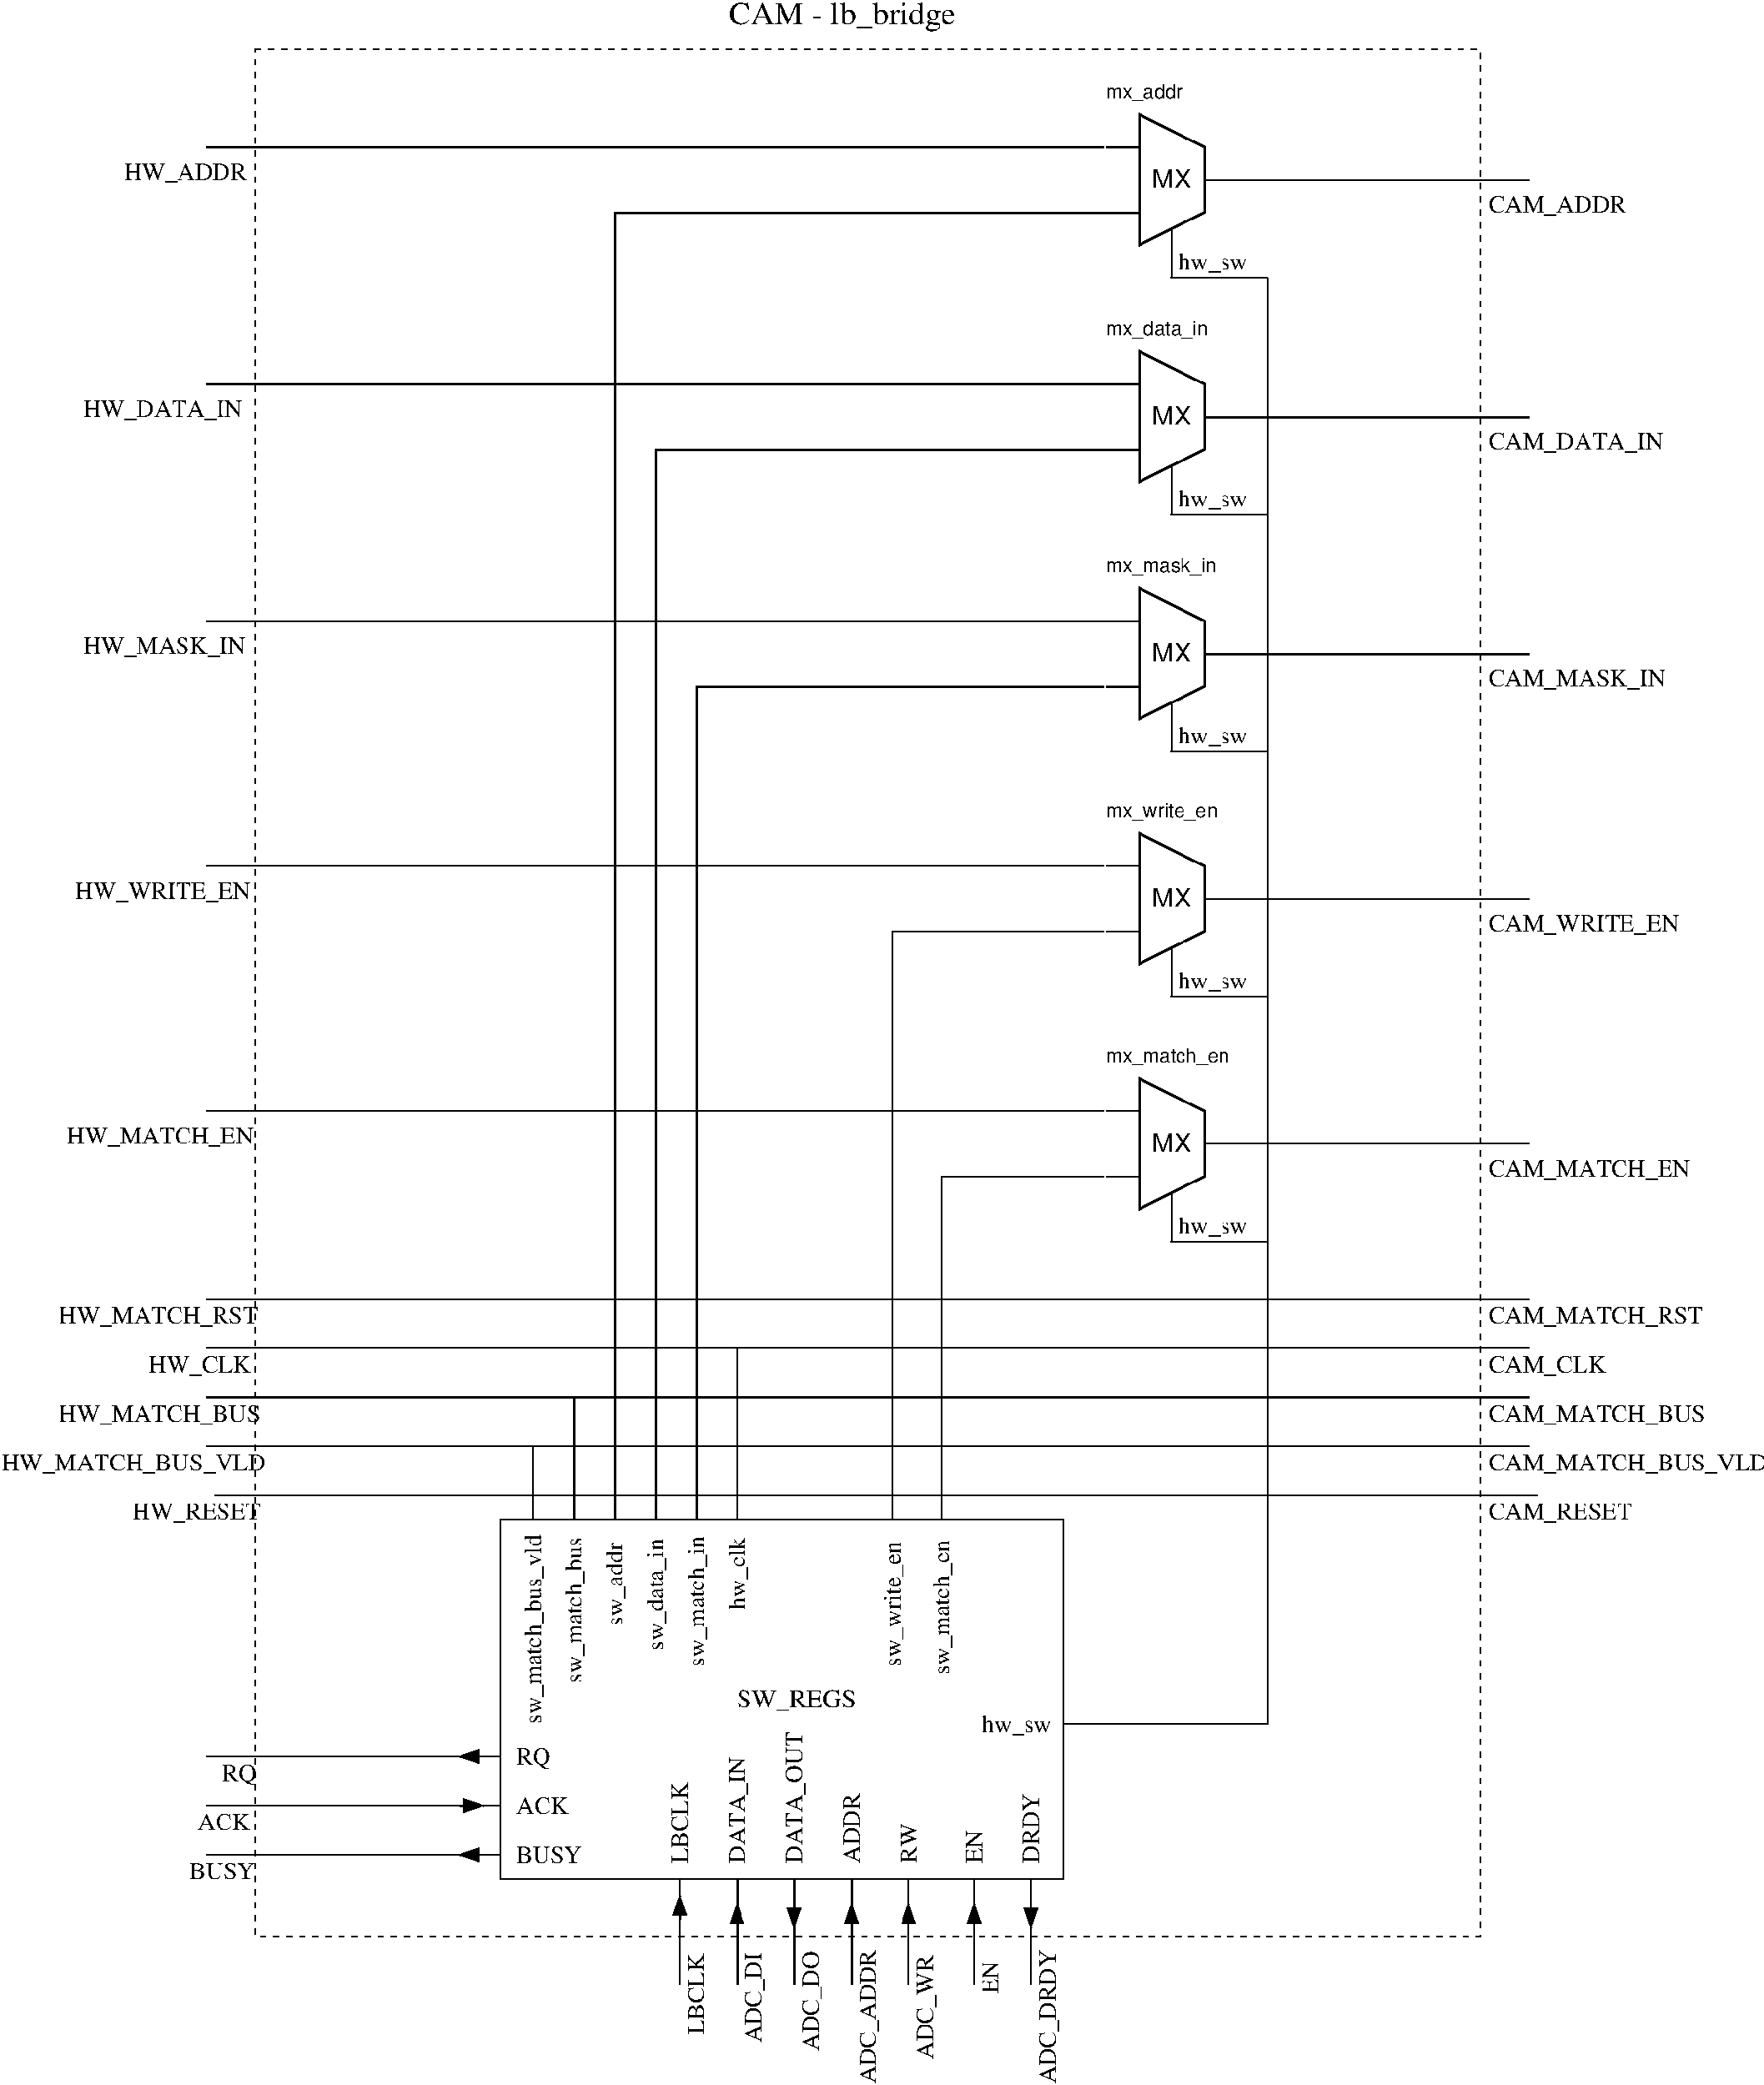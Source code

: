 #FIG 3.2
Landscape
Center
Inches
Letter  
100.00
Single
-2
1200 2
0 32 #404040
0 33 #808080
0 34 #c0c0c0
0 35 #8e8f8e
0 36 #c0c0c0
0 37 #808080
0 38 #8e8f8e
0 39 #404040
0 40 #808080
0 41 #c0c0c0
0 42 #e0e0e0
0 43 #c6b797
0 44 #eff8ff
0 45 #dccba6
0 46 #aaaaaa
0 47 #555555
0 48 #8e8f8e
0 49 #404040
0 50 #808080
0 51 #c0c0c0
0 52 #e0e0e0
0 53 #404040
0 54 #808080
0 55 #c0c0c0
0 56 #e0e0e0
0 57 #808080
0 58 #c0c0c0
0 59 #e0e0e0
0 60 #404040
0 61 #808080
0 62 #c0c0c0
0 63 #404040
0 64 #c0c0c0
0 65 #e0e0e0
0 66 #404040
0 67 #808080
0 68 #c0c0c0
0 69 #8e8f8e
0 70 #404040
0 71 #808080
0 72 #c0c0c0
0 73 #e0e0e0
0 74 #404040
0 75 #808080
0 76 #c0c0c0
0 77 #e0e0e0
0 78 #404040
0 79 #808080
0 80 #c0c0c0
0 81 #e0e0e0
0 82 #cccccc
0 83 #999999
0 84 #cccccc
0 85 #999999
0 86 #b2b2b2
6 9450 2340 10680 4125
2 1 0 2 0 7 50 -1 -1 0.000 0 0 -1 0 0 5
	 9765 2625 10365 2925 10365 3525 9765 3825 9765 2625
2 1 0 2 0 7 50 -1 -1 0.000 0 0 -1 0 0 2
	 10365 3225 10665 3225
2 1 0 2 0 7 50 -1 -1 0.000 0 0 -1 0 0 2
	 9765 2925 9465 2925
2 1 0 2 0 7 50 -1 -1 0.000 0 0 -1 0 0 2
	 9765 3525 9465 3525
2 1 0 1 0 7 50 -1 -1 0.000 0 0 -1 0 0 2
	 10065 3675 10065 4125
4 1 0 50 0 16 16 0.0000 4 180 360 10065 3300 MX\001
4 0 0 50 0 16 12 0.0000 4 165 705 9465 2475 mx_addr\001
-6
6 9450 4515 10680 6300
2 1 0 2 0 7 50 -1 -1 0.000 0 0 -1 0 0 5
	 9765 4800 10365 5100 10365 5700 9765 6000 9765 4800
2 1 0 2 0 7 50 -1 -1 0.000 0 0 -1 0 0 2
	 10365 5400 10665 5400
2 1 0 2 0 7 50 -1 -1 0.000 0 0 -1 0 0 2
	 9765 5100 9465 5100
2 1 0 2 0 7 50 -1 -1 0.000 0 0 -1 0 0 2
	 9765 5700 9465 5700
2 1 0 1 0 7 50 -1 -1 0.000 0 0 -1 0 0 2
	 10065 5850 10065 6300
4 1 0 50 0 16 16 0.0000 4 180 360 10065 5475 MX\001
4 0 0 50 0 16 12 0.0000 4 165 945 9465 4650 mx_data_in\001
-6
6 9450 6690 10680 8475
2 1 0 2 0 7 50 -1 -1 0.000 0 0 -1 0 0 5
	 9765 6975 10365 7275 10365 7875 9765 8175 9765 6975
2 1 0 2 0 7 50 -1 -1 0.000 0 0 -1 0 0 2
	 10365 7575 10665 7575
2 1 0 2 0 7 50 -1 -1 0.000 0 0 -1 0 0 2
	 9765 7275 9465 7275
2 1 0 2 0 7 50 -1 -1 0.000 0 0 -1 0 0 2
	 9765 7875 9465 7875
2 1 0 1 0 7 50 -1 -1 0.000 0 0 -1 0 0 2
	 10065 8025 10065 8475
4 1 0 50 0 16 16 0.0000 4 180 360 10065 7650 MX\001
4 0 0 50 0 16 12 0.0000 4 165 1005 9465 6825 mx_mask_in\001
-6
6 9450 11175 10725 12975
2 1 0 2 0 7 50 -1 -1 0.000 0 0 -1 0 0 5
	 9765 11475 10365 11775 10365 12375 9765 12675 9765 11475
2 1 0 1 0 7 50 -1 -1 0.000 0 0 -1 0 0 2
	 10365 12075 10665 12075
2 1 0 1 0 7 50 -1 -1 0.000 0 0 -1 0 0 2
	 9765 11775 9465 11775
2 1 0 1 0 7 50 -1 -1 0.000 0 0 -1 0 0 2
	 9765 12375 9465 12375
2 1 0 1 0 7 50 -1 -1 0.000 0 0 -1 0 0 2
	 10065 12525 10065 12975
4 1 0 50 0 16 16 0.0000 4 180 360 10065 12150 MX\001
4 0 0 50 0 16 12 0.0000 4 165 1140 9465 11325 mx_match_en\001
-6
6 9450 8925 10725 10725
2 1 0 2 0 7 50 -1 -1 0.000 0 0 -1 0 0 5
	 9765 9225 10365 9525 10365 10125 9765 10425 9765 9225
2 1 0 1 0 7 50 -1 -1 0.000 0 0 -1 0 0 2
	 10365 9825 10665 9825
2 1 0 1 0 7 50 -1 -1 0.000 0 0 -1 0 0 2
	 9765 9525 9465 9525
2 1 0 1 0 7 50 -1 -1 0.000 0 0 -1 0 0 2
	 9765 10125 9465 10125
2 1 0 1 0 7 50 -1 -1 0.000 0 0 -1 0 0 2
	 10065 10275 10065 10725
4 1 0 50 0 16 16 0.0000 4 180 360 10065 9900 MX\001
4 0 0 50 0 16 12 0.0000 4 165 1035 9465 9075 mx_write_en\001
-6
6 3900 15525 9075 18825
2 2 0 1 0 7 50 -1 -1 0.000 0 0 -1 0 0 5
	 3900 15525 9075 15525 9075 18825 3900 18825 3900 15525
4 0 0 50 -1 0 15 0.0000 4 195 630 8325 17475 hw_sw\001
4 0 0 50 -1 0 15 1.5708 4 195 1305 4650 17025 sw_match_bus\001
4 0 0 50 -1 0 15 1.5708 4 195 1665 4275 17400 sw_match_bus_vld\001
4 0 0 50 -1 0 15 1.5708 4 195 750 5025 16500 sw_addr\001
4 0 0 50 -1 0 15 1.5708 4 195 990 5400 16725 sw_data_in\001
4 0 0 50 -1 0 15 1.5708 4 195 1155 5775 16875 sw_match_in\001
4 0 0 50 -1 0 15 1.5708 4 195 1125 7575 16875 sw_write_en\001
4 0 0 50 -1 0 15 1.5708 4 195 1215 8025 16950 sw_match_en\001
4 0 0 50 -1 0 15 1.5708 4 195 630 6150 16350 hw_clk\001
4 0 0 50 -1 0 16 0.0000 4 195 1125 6075 17250 SW_REGS\001
4 0 0 50 -1 0 15 1.5708 4 150 570 8850 18675 DRDY\001
4 0 0 50 -1 0 15 1.5708 4 150 705 5625 18675 LBCLK\001
4 0 0 50 -1 0 15 1.5708 4 195 960 6150 18675 DATA_IN\001
4 0 0 50 -1 0 15 1.5708 4 195 1155 6675 18675 DATA_OUT\001
4 0 0 50 -1 0 15 1.5708 4 150 600 7200 18675 ADDR\001
4 0 0 50 -1 0 15 1.5708 4 150 330 7725 18675 RW\001
4 0 0 50 -1 0 15 1.5708 4 150 300 8325 18675 EN\001
4 0 0 50 -1 0 15 0.0000 4 195 285 4050 17775 RQ\001
4 0 0 50 -1 0 15 0.0000 4 150 465 4050 18225 ACK\001
4 0 0 50 -1 0 15 0.0000 4 150 540 4050 18675 BUSY\001
-6
2 1 0 2 0 7 50 -1 -1 0.000 0 0 -1 0 0 2
	 9450 2925 1200 2925
2 1 0 2 0 7 50 -1 -1 0.000 0 0 -1 0 0 2
	 9525 5100 1200 5100
2 1 0 2 0 7 50 -1 -1 0.000 0 0 -1 0 0 2
	 9525 7275 1200 7275
2 1 0 1 0 7 50 -1 -1 0.000 0 0 -1 0 0 2
	 9450 9525 1200 9525
2 1 0 1 0 7 50 -1 -1 0.000 0 0 -1 0 0 2
	 9450 11775 1200 11775
2 1 0 1 0 7 50 -1 -1 0.000 0 0 -1 0 0 2
	 10650 9825 13350 9825
2 1 0 1 0 7 50 -1 -1 0.000 0 0 -1 0 0 2
	 10650 12075 13350 12075
2 1 0 2 0 7 50 -1 -1 0.000 0 0 -1 0 0 2
	 10650 7575 13350 7575
2 1 0 2 0 7 50 -1 -1 0.000 0 0 -1 0 0 2
	 10650 5400 13350 5400
2 1 0 2 0 7 50 -1 -1 0.000 0 0 -1 0 0 2
	 10650 3225 13350 3225
2 1 0 1 0 7 50 -1 -1 0.000 0 0 -1 0 0 2
	 1200 13500 13350 13500
2 1 0 1 0 7 50 -1 -1 0.000 0 0 -1 0 0 2
	 1200 13950 13350 13950
2 1 0 2 0 7 50 -1 -1 0.000 0 0 -1 0 0 2
	 1200 14400 13350 14400
2 1 0 1 0 7 50 -1 -1 0.000 0 0 -1 0 0 2
	 1200 14850 13350 14850
2 1 0 1 0 7 50 -1 -1 0.000 0 0 -1 0 0 2
	 10950 4125 10050 4125
2 1 0 1 0 7 50 -1 -1 0.000 0 0 -1 0 0 2
	 10050 6300 10950 6300
2 1 0 1 0 7 50 -1 -1 0.000 0 0 -1 0 0 2
	 10050 8475 10950 8475
2 1 0 1 0 7 50 -1 -1 0.000 0 0 -1 0 0 2
	 10050 10725 10950 10725
2 1 0 1 0 7 50 -1 -1 0.000 0 0 -1 0 0 2
	 10050 12975 10950 12975
2 1 0 1 0 7 50 -1 -1 0.000 0 0 -1 0 0 2
	 4200 14850 4200 15525
2 1 0 2 0 7 50 -1 -1 0.000 0 0 -1 0 0 2
	 4575 14400 4575 15525
2 1 0 2 0 7 50 -1 -1 0.000 0 0 -1 0 0 3
	 9525 5700 5325 5700 5325 15525
2 1 0 2 0 7 50 -1 -1 0.000 0 0 -1 0 0 3
	 9450 7875 5700 7875 5700 15525
2 1 0 1 0 7 50 -1 -1 0.000 0 0 -1 0 0 4
	 9450 10125 7800 10125 7500 10125 7500 15525
2 1 0 1 0 7 50 -1 -1 0.000 0 0 -1 0 0 3
	 9450 12375 7950 12375 7950 15525
2 1 0 2 0 7 50 -1 -1 0.000 0 0 -1 0 0 3
	 9525 3525 4950 3525 4950 15525
2 2 1 1 0 7 50 -1 -1 4.000 0 0 -1 0 0 5
	 1650 2025 12900 2025 12900 19350 1650 19350 1650 2025
2 1 0 1 0 7 50 -1 -1 0.000 0 0 -1 0 0 3
	 10950 4125 10950 17400 9075 17400
2 1 0 1 0 7 50 -1 -1 0.000 0 0 -1 0 0 2
	 6075 13950 6075 15525
2 1 0 2 0 7 50 -1 -1 0.000 0 0 -1 1 0 2
	1 1 2.00 105.00 150.00
	 8775 19125 8775 19275
2 1 0 2 0 7 50 -1 -1 0.000 0 0 -1 0 0 2
	 6075 18825 6075 19800
2 1 0 2 0 7 50 -1 -1 0.000 0 0 -1 1 0 2
	1 1 2.00 105.00 150.00
	 6075 19200 6075 19050
2 1 0 1 0 7 50 -1 -1 0.000 0 0 -1 0 0 2
	 5550 18825 5550 19800
2 1 0 2 0 7 50 -1 -1 0.000 0 0 -1 1 0 2
	1 1 2.00 105.00 150.00
	 5550 19200 5550 18975
2 1 0 2 0 7 50 -1 -1 0.000 0 0 -1 0 0 2
	 6600 18825 6600 19800
2 1 0 2 0 7 50 -1 -1 0.000 0 0 -1 1 0 2
	1 1 2.00 105.00 150.00
	 6600 19125 6600 19275
2 1 0 2 0 7 50 -1 -1 0.000 0 0 -1 0 0 2
	 7125 18825 7125 19800
2 1 0 2 0 7 50 -1 -1 0.000 0 0 -1 1 0 2
	1 1 2.00 105.00 150.00
	 7125 19200 7125 19050
2 1 0 1 0 7 50 -1 -1 0.000 0 0 -1 0 0 2
	 7650 18825 7650 19800
2 1 0 2 0 7 50 -1 -1 0.000 0 0 -1 1 0 2
	1 1 2.00 105.00 150.00
	 7650 19125 7650 19050
2 1 0 2 0 7 50 -1 -1 0.000 0 0 -1 1 0 2
	1 1 2.00 105.00 150.00
	 8250 19200 8250 19050
2 1 0 1 0 7 50 -1 -1 0.000 0 0 -1 0 0 2
	 8250 18825 8250 19800
2 1 0 1 0 7 50 -1 -1 0.000 0 0 -1 0 0 2
	 3900 17700 1200 17700
2 1 0 1 0 7 50 -1 -1 0.000 0 0 -1 0 0 2
	 3900 18150 1200 18150
2 1 0 1 0 7 50 -1 -1 0.000 0 0 -1 0 0 2
	 3900 18600 1200 18600
2 1 0 2 0 7 50 -1 -1 0.000 0 0 -1 1 0 2
	1 1 2.00 105.00 150.00
	 3675 17700 3525 17700
2 1 0 2 0 7 50 -1 -1 0.000 0 0 -1 1 0 2
	1 1 2.00 105.00 150.00
	 3525 18150 3750 18150
2 1 0 2 0 7 50 -1 -1 0.000 0 0 -1 1 0 2
	1 1 2.00 105.00 150.00
	 3675 18600 3525 18600
2 1 0 1 0 7 50 -1 -1 0.000 0 0 -1 0 0 2
	 1275 15300 13425 15300
2 1 0 1 0 7 50 -1 -1 0.000 0 0 -1 0 0 2
	 8775 18825 8775 19800
4 0 0 50 -1 0 20 0.0000 4 255 1950 6000 1800 CAM - lb_bridge\001
4 0 0 50 -1 0 15 0.0000 4 195 1050 450 3225 HW_ADDR\001
4 0 0 50 -1 0 15 0.0000 4 195 1410 75 5400 HW_DATA_IN\001
4 0 0 50 -1 0 15 0.0000 4 195 1425 75 7575 HW_MASK_IN\001
4 0 0 50 -1 0 15 0.0000 4 195 1530 0 9825 HW_WRITE_EN\001
4 0 0 50 -1 0 15 0.0000 4 195 1650 -75 12075 HW_MATCH_EN\001
4 0 0 50 -1 0 15 0.0000 4 195 1755 -150 14625 HW_MATCH_BUS\001
4 0 0 50 -1 0 15 0.0000 4 195 885 675 14175 HW_CLK\001
4 0 0 50 -1 0 15 0.0000 4 195 1740 -150 13725 HW_MATCH_RST\001
4 0 0 50 -1 0 15 0.0000 4 195 2280 -675 15075 HW_MATCH_BUS_VLD\001
4 0 0 50 -1 0 15 0.0000 4 195 1590 12975 7875 CAM_MASK_IN\001
4 0 0 50 -1 0 15 0.0000 4 195 1695 12975 10125 CAM_WRITE_EN\001
4 0 0 50 -1 0 15 0.0000 4 195 1815 12975 12375 CAM_MATCH_EN\001
4 0 0 50 -1 0 15 0.0000 4 195 1905 12975 13725 CAM_MATCH_RST\001
4 0 0 50 -1 0 15 0.0000 4 195 1050 12975 14175 CAM_CLK\001
4 0 0 50 -1 0 15 0.0000 4 195 1920 12975 14625 CAM_MATCH_BUS\001
4 0 0 50 -1 0 15 0.0000 4 195 2445 12975 15075 CAM_MATCH_BUS_VLD\001
4 0 0 50 -1 0 15 0.0000 4 195 1575 12975 5700 CAM_DATA_IN\001
4 0 0 50 -1 0 15 0.0000 4 195 1215 12975 3525 CAM_ADDR\001
4 0 0 50 -1 0 15 0.0000 4 195 630 10125 4050 hw_sw\001
4 0 0 50 -1 0 15 0.0000 4 195 630 10125 6225 hw_sw\001
4 0 0 50 -1 0 15 0.0000 4 195 630 10125 8400 hw_sw\001
4 0 0 50 -1 0 15 0.0000 4 195 630 10125 10650 hw_sw\001
4 0 0 50 -1 0 15 0.0000 4 195 630 10125 12900 hw_sw\001
4 0 0 50 -1 0 15 1.5708 4 150 705 5775 20250 LBCLK\001
4 0 0 50 -1 0 15 0.0000 4 195 285 1350 17925 RQ\001
4 0 0 50 -1 0 15 0.0000 4 150 540 1050 18825 BUSY\001
4 0 0 50 -1 0 15 0.0000 4 150 465 1125 18375 ACK\001
4 0 0 50 -1 0 15 0.0000 4 195 1110 525 15525 HW_RESET\001
4 0 0 50 -1 0 15 0.0000 4 195 1275 12975 15525 CAM_RESET\001
4 0 0 50 -1 0 15 1.5708 4 195 795 6300 20325 ADC_DI\001
4 0 0 50 -1 0 15 1.5708 4 195 870 6825 20400 ADC_DO\001
4 0 0 50 -1 0 15 1.5708 4 195 1170 7350 20700 ADC_ADDR\001
4 0 0 50 -1 0 15 1.5708 4 195 900 7875 20475 ADC_WR\001
4 0 0 50 -1 0 15 1.5708 4 150 300 8475 19875 EN\001
4 0 0 50 -1 0 15 1.5708 4 195 1140 9000 20700 ADC_DRDY\001
